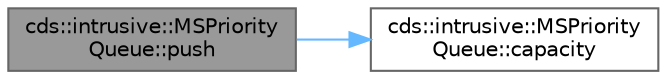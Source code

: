 digraph "cds::intrusive::MSPriorityQueue::push"
{
 // LATEX_PDF_SIZE
  bgcolor="transparent";
  edge [fontname=Helvetica,fontsize=10,labelfontname=Helvetica,labelfontsize=10];
  node [fontname=Helvetica,fontsize=10,shape=box,height=0.2,width=0.4];
  rankdir="LR";
  Node1 [id="Node000001",label="cds::intrusive::MSPriority\lQueue::push",height=0.2,width=0.4,color="gray40", fillcolor="grey60", style="filled", fontcolor="black",tooltip="Inserts a item into priority queue"];
  Node1 -> Node2 [id="edge1_Node000001_Node000002",color="steelblue1",style="solid",tooltip=" "];
  Node2 [id="Node000002",label="cds::intrusive::MSPriority\lQueue::capacity",height=0.2,width=0.4,color="grey40", fillcolor="white", style="filled",URL="$classcds_1_1intrusive_1_1_m_s_priority_queue.html#adc5fcf956dc57cf95442c3c7bff6ef04",tooltip="Return capacity of the priority queue"];
}
